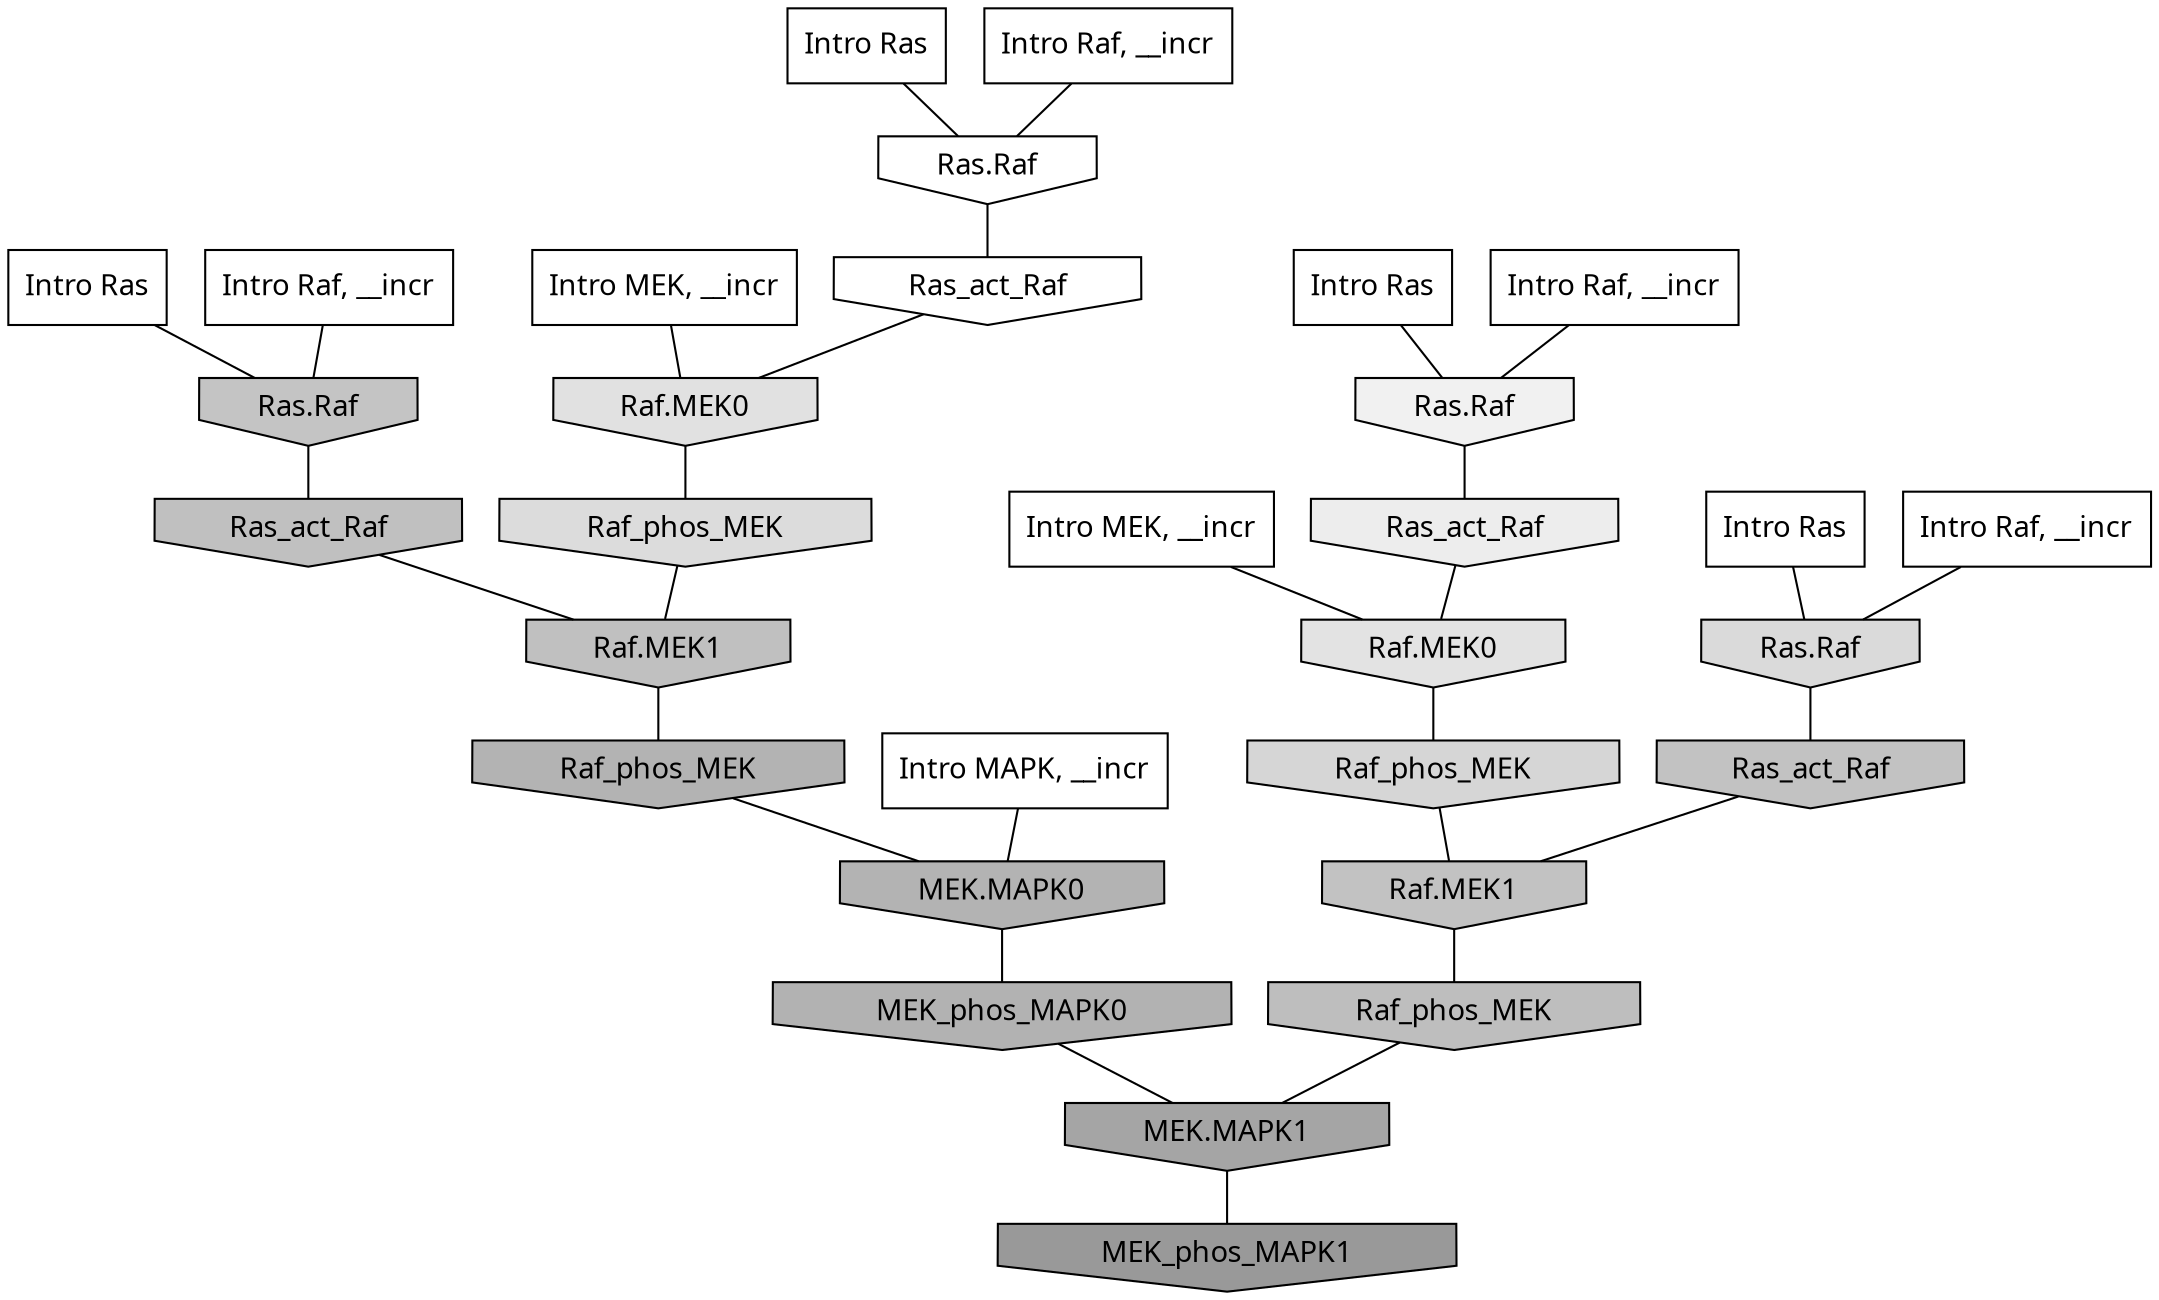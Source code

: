 digraph G{
  rankdir="TB";
  ranksep=0.30;
  node [fontname="CMU Serif"];
  edge [fontname="CMU Serif"];
  
  7 [label="Intro Ras", shape=rectangle, style=filled, fillcolor="0.000 0.000 1.000"]
  
  51 [label="Intro Ras", shape=rectangle, style=filled, fillcolor="0.000 0.000 1.000"]
  
  52 [label="Intro Ras", shape=rectangle, style=filled, fillcolor="0.000 0.000 1.000"]
  
  64 [label="Intro Ras", shape=rectangle, style=filled, fillcolor="0.000 0.000 1.000"]
  
  472 [label="Intro Raf, __incr", shape=rectangle, style=filled, fillcolor="0.000 0.000 1.000"]
  
  503 [label="Intro Raf, __incr", shape=rectangle, style=filled, fillcolor="0.000 0.000 1.000"]
  
  518 [label="Intro Raf, __incr", shape=rectangle, style=filled, fillcolor="0.000 0.000 1.000"]
  
  789 [label="Intro Raf, __incr", shape=rectangle, style=filled, fillcolor="0.000 0.000 1.000"]
  
  2021 [label="Intro MEK, __incr", shape=rectangle, style=filled, fillcolor="0.000 0.000 1.000"]
  
  2051 [label="Intro MEK, __incr", shape=rectangle, style=filled, fillcolor="0.000 0.000 1.000"]
  
  2197 [label="Intro MAPK, __incr", shape=rectangle, style=filled, fillcolor="0.000 0.000 1.000"]
  
  3281 [label="Ras.Raf", shape=invhouse, style=filled, fillcolor="0.000 0.000 1.000"]
  
  3304 [label="Ras_act_Raf", shape=invhouse, style=filled, fillcolor="0.000 0.000 1.000"]
  
  3818 [label="Ras.Raf", shape=invhouse, style=filled, fillcolor="0.000 0.000 0.942"]
  
  4063 [label="Ras_act_Raf", shape=invhouse, style=filled, fillcolor="0.000 0.000 0.928"]
  
  4735 [label="Raf.MEK0", shape=invhouse, style=filled, fillcolor="0.000 0.000 0.888"]
  
  4887 [label="Raf.MEK0", shape=invhouse, style=filled, fillcolor="0.000 0.000 0.879"]
  
  5166 [label="Raf_phos_MEK", shape=invhouse, style=filled, fillcolor="0.000 0.000 0.863"]
  
  5342 [label="Ras.Raf", shape=invhouse, style=filled, fillcolor="0.000 0.000 0.855"]
  
  5684 [label="Raf_phos_MEK", shape=invhouse, style=filled, fillcolor="0.000 0.000 0.836"]
  
  7539 [label="Ras.Raf", shape=invhouse, style=filled, fillcolor="0.000 0.000 0.769"]
  
  7843 [label="Ras_act_Raf", shape=invhouse, style=filled, fillcolor="0.000 0.000 0.759"]
  
  7847 [label="Raf.MEK1", shape=invhouse, style=filled, fillcolor="0.000 0.000 0.759"]
  
  8118 [label="Ras_act_Raf", shape=invhouse, style=filled, fillcolor="0.000 0.000 0.752"]
  
  8120 [label="Raf.MEK1", shape=invhouse, style=filled, fillcolor="0.000 0.000 0.752"]
  
  8396 [label="Raf_phos_MEK", shape=invhouse, style=filled, fillcolor="0.000 0.000 0.744"]
  
  10334 [label="Raf_phos_MEK", shape=invhouse, style=filled, fillcolor="0.000 0.000 0.700"]
  
  10336 [label="MEK.MAPK0", shape=invhouse, style=filled, fillcolor="0.000 0.000 0.700"]
  
  10533 [label="MEK_phos_MAPK0", shape=invhouse, style=filled, fillcolor="0.000 0.000 0.697"]
  
  13607 [label="MEK.MAPK1", shape=invhouse, style=filled, fillcolor="0.000 0.000 0.647"]
  
  16628 [label="MEK_phos_MAPK1", shape=invhouse, style=filled, fillcolor="0.000 0.000 0.600"]
  
  
  13607 -> 16628 [dir=none, color="0.000 0.000 0.000"] 
  10533 -> 13607 [dir=none, color="0.000 0.000 0.000"] 
  10336 -> 10533 [dir=none, color="0.000 0.000 0.000"] 
  10334 -> 10336 [dir=none, color="0.000 0.000 0.000"] 
  8396 -> 13607 [dir=none, color="0.000 0.000 0.000"] 
  8120 -> 10334 [dir=none, color="0.000 0.000 0.000"] 
  8118 -> 8120 [dir=none, color="0.000 0.000 0.000"] 
  7847 -> 8396 [dir=none, color="0.000 0.000 0.000"] 
  7843 -> 7847 [dir=none, color="0.000 0.000 0.000"] 
  7539 -> 8118 [dir=none, color="0.000 0.000 0.000"] 
  5684 -> 7847 [dir=none, color="0.000 0.000 0.000"] 
  5342 -> 7843 [dir=none, color="0.000 0.000 0.000"] 
  5166 -> 8120 [dir=none, color="0.000 0.000 0.000"] 
  4887 -> 5166 [dir=none, color="0.000 0.000 0.000"] 
  4735 -> 5684 [dir=none, color="0.000 0.000 0.000"] 
  4063 -> 4735 [dir=none, color="0.000 0.000 0.000"] 
  3818 -> 4063 [dir=none, color="0.000 0.000 0.000"] 
  3304 -> 4887 [dir=none, color="0.000 0.000 0.000"] 
  3281 -> 3304 [dir=none, color="0.000 0.000 0.000"] 
  2197 -> 10336 [dir=none, color="0.000 0.000 0.000"] 
  2051 -> 4735 [dir=none, color="0.000 0.000 0.000"] 
  2021 -> 4887 [dir=none, color="0.000 0.000 0.000"] 
  789 -> 3818 [dir=none, color="0.000 0.000 0.000"] 
  518 -> 7539 [dir=none, color="0.000 0.000 0.000"] 
  503 -> 5342 [dir=none, color="0.000 0.000 0.000"] 
  472 -> 3281 [dir=none, color="0.000 0.000 0.000"] 
  64 -> 3281 [dir=none, color="0.000 0.000 0.000"] 
  52 -> 5342 [dir=none, color="0.000 0.000 0.000"] 
  51 -> 3818 [dir=none, color="0.000 0.000 0.000"] 
  7 -> 7539 [dir=none, color="0.000 0.000 0.000"] 
  
  }
